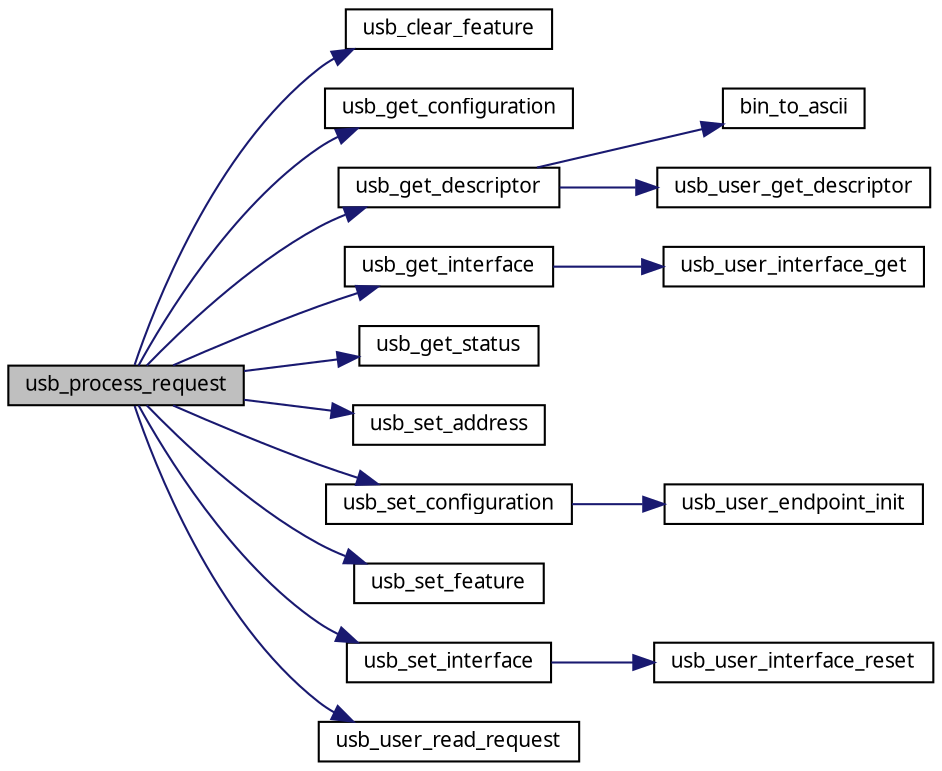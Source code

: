 digraph G
{
  edge [fontname="FreeSans.ttf",fontsize=10,labelfontname="FreeSans.ttf",labelfontsize=10];
  node [fontname="FreeSans.ttf",fontsize=10,shape=record];
  rankdir=LR;
  Node1 [label="usb_process_request",height=0.2,width=0.4,color="black", fillcolor="grey75", style="filled" fontcolor="black"];
  Node1 -> Node2 [color="midnightblue",fontsize=10,style="solid",fontname="FreeSans.ttf"];
  Node2 [label="usb_clear_feature",height=0.2,width=0.4,color="black", fillcolor="white", style="filled",URL="$a00047.html#1cd960f972d60e99b6f9c052018c4d85",tooltip="This function manages the SET FEATURE request."];
  Node1 -> Node3 [color="midnightblue",fontsize=10,style="solid",fontname="FreeSans.ttf"];
  Node3 [label="usb_get_configuration",height=0.2,width=0.4,color="black", fillcolor="white", style="filled",URL="$a00047.html#e92ef962c797a8ef223beaa22f3f020a",tooltip="This function manages the GET CONFIGURATION request."];
  Node1 -> Node4 [color="midnightblue",fontsize=10,style="solid",fontname="FreeSans.ttf"];
  Node4 [label="usb_get_descriptor",height=0.2,width=0.4,color="black", fillcolor="white", style="filled",URL="$a00047.html#2370f7b0fe3f3ddb58c7750725849e7a",tooltip="This function manages the GET DESCRIPTOR request."];
  Node4 -> Node5 [color="midnightblue",fontsize=10,style="solid",fontname="FreeSans.ttf"];
  Node5 [label="bin_to_ascii",height=0.2,width=0.4,color="black", fillcolor="white", style="filled",URL="$a00047.html#f8f098ba46fe43ac9b2e5ff35799ed9e",tooltip="This function is used to convert a 4 bit number into an ascii character 5 =&gt; &#39;5&#39;..."];
  Node4 -> Node6 [color="midnightblue",fontsize=10,style="solid",fontname="FreeSans.ttf"];
  Node6 [label="usb_user_get_descriptor",height=0.2,width=0.4,color="black", fillcolor="white", style="filled",URL="$a00045.html#4c69acf3759419bc80ee97e520bc2a1e",tooltip="This function fills the global descriptor."];
  Node1 -> Node7 [color="midnightblue",fontsize=10,style="solid",fontname="FreeSans.ttf"];
  Node7 [label="usb_get_interface",height=0.2,width=0.4,color="black", fillcolor="white", style="filled",URL="$a00047.html#fff6d8ee7bf9db2927816093ebf38065",tooltip="This function manages the SETUP_GET_INTERFACE request."];
  Node7 -> Node8 [color="midnightblue",fontsize=10,style="solid",fontname="FreeSans.ttf"];
  Node8 [label="usb_user_interface_get",height=0.2,width=0.4,color="black", fillcolor="white", style="filled",URL="$a00045.html#1f33268cc6f235cb19f318f2ad43ed70"];
  Node1 -> Node9 [color="midnightblue",fontsize=10,style="solid",fontname="FreeSans.ttf"];
  Node9 [label="usb_get_status",height=0.2,width=0.4,color="black", fillcolor="white", style="filled",URL="$a00047.html#d73e65ef060caa9facf305d36134c222",tooltip="This function manages the GET STATUS request."];
  Node1 -> Node10 [color="midnightblue",fontsize=10,style="solid",fontname="FreeSans.ttf"];
  Node10 [label="usb_set_address",height=0.2,width=0.4,color="black", fillcolor="white", style="filled",URL="$a00047.html#679a1cae6c591cd1083ca444b0c0bd4f",tooltip="This function manages the SET ADDRESS request."];
  Node1 -> Node11 [color="midnightblue",fontsize=10,style="solid",fontname="FreeSans.ttf"];
  Node11 [label="usb_set_configuration",height=0.2,width=0.4,color="black", fillcolor="white", style="filled",URL="$a00047.html#f047a4b40a02a7d914285ccf4427d5e5",tooltip="This function manages the SET CONFIGURATION request."];
  Node11 -> Node12 [color="midnightblue",fontsize=10,style="solid",fontname="FreeSans.ttf"];
  Node12 [label="usb_user_endpoint_init",height=0.2,width=0.4,color="black", fillcolor="white", style="filled",URL="$a00045.html#b5961b9c9678ef0040178b3ae648868b"];
  Node1 -> Node13 [color="midnightblue",fontsize=10,style="solid",fontname="FreeSans.ttf"];
  Node13 [label="usb_set_feature",height=0.2,width=0.4,color="black", fillcolor="white", style="filled",URL="$a00047.html#b917bc6f4e78c0b9cf2ce83c31b56900",tooltip="This function manages the SET FEATURE request."];
  Node1 -> Node14 [color="midnightblue",fontsize=10,style="solid",fontname="FreeSans.ttf"];
  Node14 [label="usb_set_interface",height=0.2,width=0.4,color="black", fillcolor="white", style="filled",URL="$a00047.html#297a20012be192881328104df398c6bb",tooltip="This function manages the SETUP_SET_INTERFACE request."];
  Node14 -> Node15 [color="midnightblue",fontsize=10,style="solid",fontname="FreeSans.ttf"];
  Node15 [label="usb_user_interface_reset",height=0.2,width=0.4,color="black", fillcolor="white", style="filled",URL="$a00045.html#c6b899e8943048691c79b78c48d53951"];
  Node1 -> Node16 [color="midnightblue",fontsize=10,style="solid",fontname="FreeSans.ttf"];
  Node16 [label="usb_user_read_request",height=0.2,width=0.4,color="black", fillcolor="white", style="filled",URL="$a00045.html#d561daf187c11aa8679aa559ac13e322",tooltip="This function checks the specific request and if known then processes it"];
}
